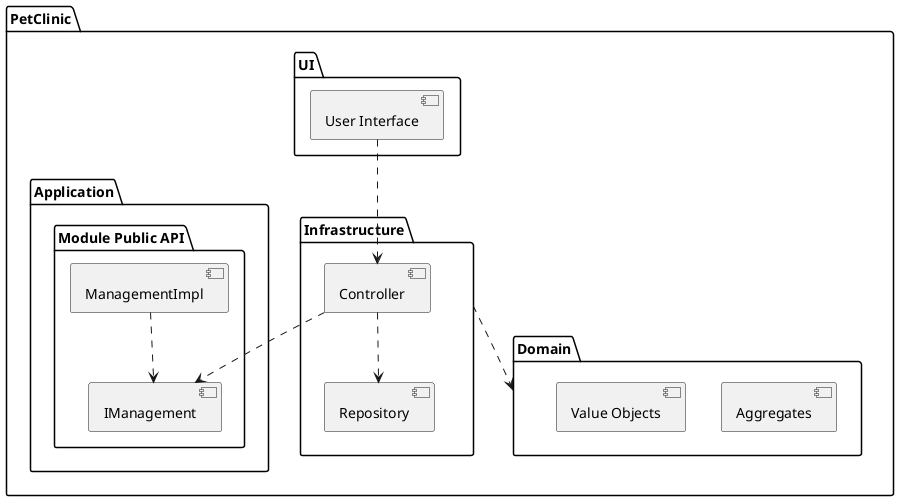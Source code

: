 @startuml
'https://plantuml.com/component-diagram
top to bottom direction

package "PetClinic" {

  package "UI" {
     [User Interface]
  }

  package "Infrastructure" {
     [Controller]
     [Repository]
  }

  package "Domain" {
     [Aggregates]
     [Value Objects]
  }

  package "Application" {
     package "Module Public API" {
          [IManagement]
          [ManagementImpl]
     }
  }

[User Interface] ..> [Controller]
[Controller] ..> [Repository]
"Infrastructure" ..> "Domain"
[Controller] ..>  [IManagement]
[ManagementImpl] ..>  [IManagement]
}







@enduml